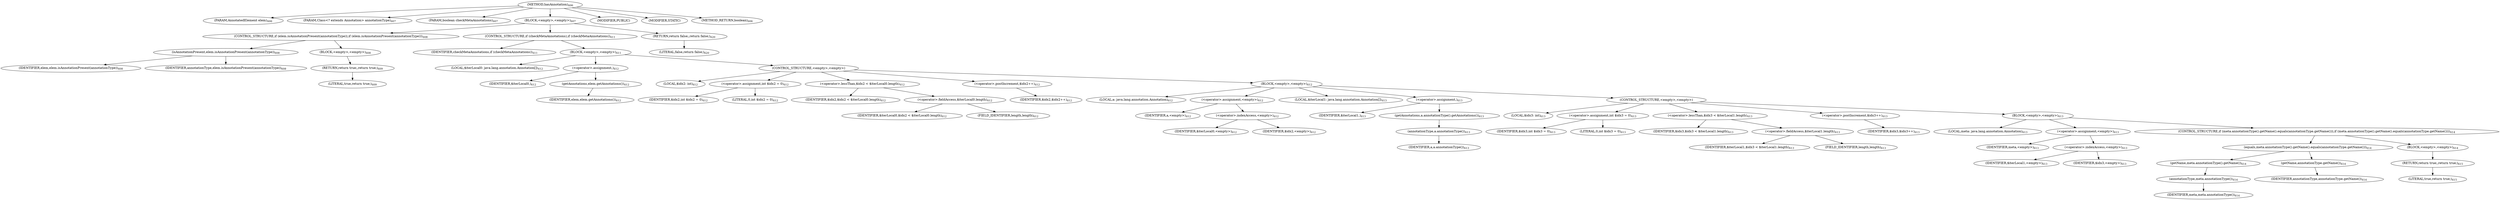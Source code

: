 digraph "hasAnnotation" {  
"1205" [label = <(METHOD,hasAnnotation)<SUB>606</SUB>> ]
"1206" [label = <(PARAM,AnnotatedElement elem)<SUB>606</SUB>> ]
"1207" [label = <(PARAM,Class&lt;? extends Annotation&gt; annotationType)<SUB>607</SUB>> ]
"1208" [label = <(PARAM,boolean checkMetaAnnotations)<SUB>607</SUB>> ]
"1209" [label = <(BLOCK,&lt;empty&gt;,&lt;empty&gt;)<SUB>607</SUB>> ]
"1210" [label = <(CONTROL_STRUCTURE,if (elem.isAnnotationPresent(annotationType)),if (elem.isAnnotationPresent(annotationType)))<SUB>608</SUB>> ]
"1211" [label = <(isAnnotationPresent,elem.isAnnotationPresent(annotationType))<SUB>608</SUB>> ]
"1212" [label = <(IDENTIFIER,elem,elem.isAnnotationPresent(annotationType))<SUB>608</SUB>> ]
"1213" [label = <(IDENTIFIER,annotationType,elem.isAnnotationPresent(annotationType))<SUB>608</SUB>> ]
"1214" [label = <(BLOCK,&lt;empty&gt;,&lt;empty&gt;)<SUB>608</SUB>> ]
"1215" [label = <(RETURN,return true;,return true;)<SUB>609</SUB>> ]
"1216" [label = <(LITERAL,true,return true;)<SUB>609</SUB>> ]
"1217" [label = <(CONTROL_STRUCTURE,if (checkMetaAnnotations),if (checkMetaAnnotations))<SUB>611</SUB>> ]
"1218" [label = <(IDENTIFIER,checkMetaAnnotations,if (checkMetaAnnotations))<SUB>611</SUB>> ]
"1219" [label = <(BLOCK,&lt;empty&gt;,&lt;empty&gt;)<SUB>611</SUB>> ]
"1220" [label = <(LOCAL,$iterLocal0: java.lang.annotation.Annotation[])<SUB>612</SUB>> ]
"1221" [label = <(&lt;operator&gt;.assignment,)<SUB>612</SUB>> ]
"1222" [label = <(IDENTIFIER,$iterLocal0,)<SUB>612</SUB>> ]
"1223" [label = <(getAnnotations,elem.getAnnotations())<SUB>612</SUB>> ]
"1224" [label = <(IDENTIFIER,elem,elem.getAnnotations())<SUB>612</SUB>> ]
"1225" [label = <(CONTROL_STRUCTURE,&lt;empty&gt;,&lt;empty&gt;)> ]
"1226" [label = <(LOCAL,$idx2: int)<SUB>612</SUB>> ]
"1227" [label = <(&lt;operator&gt;.assignment,int $idx2 = 0)<SUB>612</SUB>> ]
"1228" [label = <(IDENTIFIER,$idx2,int $idx2 = 0)<SUB>612</SUB>> ]
"1229" [label = <(LITERAL,0,int $idx2 = 0)<SUB>612</SUB>> ]
"1230" [label = <(&lt;operator&gt;.lessThan,$idx2 &lt; $iterLocal0.length)<SUB>612</SUB>> ]
"1231" [label = <(IDENTIFIER,$idx2,$idx2 &lt; $iterLocal0.length)<SUB>612</SUB>> ]
"1232" [label = <(&lt;operator&gt;.fieldAccess,$iterLocal0.length)<SUB>612</SUB>> ]
"1233" [label = <(IDENTIFIER,$iterLocal0,$idx2 &lt; $iterLocal0.length)<SUB>612</SUB>> ]
"1234" [label = <(FIELD_IDENTIFIER,length,length)<SUB>612</SUB>> ]
"1235" [label = <(&lt;operator&gt;.postIncrement,$idx2++)<SUB>612</SUB>> ]
"1236" [label = <(IDENTIFIER,$idx2,$idx2++)<SUB>612</SUB>> ]
"1237" [label = <(BLOCK,&lt;empty&gt;,&lt;empty&gt;)<SUB>612</SUB>> ]
"1238" [label = <(LOCAL,a: java.lang.annotation.Annotation)<SUB>612</SUB>> ]
"1239" [label = <(&lt;operator&gt;.assignment,&lt;empty&gt;)<SUB>612</SUB>> ]
"1240" [label = <(IDENTIFIER,a,&lt;empty&gt;)<SUB>612</SUB>> ]
"1241" [label = <(&lt;operator&gt;.indexAccess,&lt;empty&gt;)<SUB>612</SUB>> ]
"1242" [label = <(IDENTIFIER,$iterLocal0,&lt;empty&gt;)<SUB>612</SUB>> ]
"1243" [label = <(IDENTIFIER,$idx2,&lt;empty&gt;)<SUB>612</SUB>> ]
"1244" [label = <(LOCAL,$iterLocal1: java.lang.annotation.Annotation[])<SUB>613</SUB>> ]
"1245" [label = <(&lt;operator&gt;.assignment,)<SUB>613</SUB>> ]
"1246" [label = <(IDENTIFIER,$iterLocal1,)<SUB>613</SUB>> ]
"1247" [label = <(getAnnotations,a.annotationType().getAnnotations())<SUB>613</SUB>> ]
"1248" [label = <(annotationType,a.annotationType())<SUB>613</SUB>> ]
"1249" [label = <(IDENTIFIER,a,a.annotationType())<SUB>613</SUB>> ]
"1250" [label = <(CONTROL_STRUCTURE,&lt;empty&gt;,&lt;empty&gt;)> ]
"1251" [label = <(LOCAL,$idx3: int)<SUB>613</SUB>> ]
"1252" [label = <(&lt;operator&gt;.assignment,int $idx3 = 0)<SUB>613</SUB>> ]
"1253" [label = <(IDENTIFIER,$idx3,int $idx3 = 0)<SUB>613</SUB>> ]
"1254" [label = <(LITERAL,0,int $idx3 = 0)<SUB>613</SUB>> ]
"1255" [label = <(&lt;operator&gt;.lessThan,$idx3 &lt; $iterLocal1.length)<SUB>613</SUB>> ]
"1256" [label = <(IDENTIFIER,$idx3,$idx3 &lt; $iterLocal1.length)<SUB>613</SUB>> ]
"1257" [label = <(&lt;operator&gt;.fieldAccess,$iterLocal1.length)<SUB>613</SUB>> ]
"1258" [label = <(IDENTIFIER,$iterLocal1,$idx3 &lt; $iterLocal1.length)<SUB>613</SUB>> ]
"1259" [label = <(FIELD_IDENTIFIER,length,length)<SUB>613</SUB>> ]
"1260" [label = <(&lt;operator&gt;.postIncrement,$idx3++)<SUB>613</SUB>> ]
"1261" [label = <(IDENTIFIER,$idx3,$idx3++)<SUB>613</SUB>> ]
"1262" [label = <(BLOCK,&lt;empty&gt;,&lt;empty&gt;)<SUB>613</SUB>> ]
"1263" [label = <(LOCAL,meta: java.lang.annotation.Annotation)<SUB>613</SUB>> ]
"1264" [label = <(&lt;operator&gt;.assignment,&lt;empty&gt;)<SUB>613</SUB>> ]
"1265" [label = <(IDENTIFIER,meta,&lt;empty&gt;)<SUB>613</SUB>> ]
"1266" [label = <(&lt;operator&gt;.indexAccess,&lt;empty&gt;)<SUB>613</SUB>> ]
"1267" [label = <(IDENTIFIER,$iterLocal1,&lt;empty&gt;)<SUB>613</SUB>> ]
"1268" [label = <(IDENTIFIER,$idx3,&lt;empty&gt;)<SUB>613</SUB>> ]
"1269" [label = <(CONTROL_STRUCTURE,if (meta.annotationType().getName().equals(annotationType.getName())),if (meta.annotationType().getName().equals(annotationType.getName())))<SUB>614</SUB>> ]
"1270" [label = <(equals,meta.annotationType().getName().equals(annotationType.getName()))<SUB>614</SUB>> ]
"1271" [label = <(getName,meta.annotationType().getName())<SUB>614</SUB>> ]
"1272" [label = <(annotationType,meta.annotationType())<SUB>614</SUB>> ]
"1273" [label = <(IDENTIFIER,meta,meta.annotationType())<SUB>614</SUB>> ]
"1274" [label = <(getName,annotationType.getName())<SUB>614</SUB>> ]
"1275" [label = <(IDENTIFIER,annotationType,annotationType.getName())<SUB>614</SUB>> ]
"1276" [label = <(BLOCK,&lt;empty&gt;,&lt;empty&gt;)<SUB>614</SUB>> ]
"1277" [label = <(RETURN,return true;,return true;)<SUB>615</SUB>> ]
"1278" [label = <(LITERAL,true,return true;)<SUB>615</SUB>> ]
"1279" [label = <(RETURN,return false;,return false;)<SUB>620</SUB>> ]
"1280" [label = <(LITERAL,false,return false;)<SUB>620</SUB>> ]
"1281" [label = <(MODIFIER,PUBLIC)> ]
"1282" [label = <(MODIFIER,STATIC)> ]
"1283" [label = <(METHOD_RETURN,boolean)<SUB>606</SUB>> ]
  "1205" -> "1206" 
  "1205" -> "1207" 
  "1205" -> "1208" 
  "1205" -> "1209" 
  "1205" -> "1281" 
  "1205" -> "1282" 
  "1205" -> "1283" 
  "1209" -> "1210" 
  "1209" -> "1217" 
  "1209" -> "1279" 
  "1210" -> "1211" 
  "1210" -> "1214" 
  "1211" -> "1212" 
  "1211" -> "1213" 
  "1214" -> "1215" 
  "1215" -> "1216" 
  "1217" -> "1218" 
  "1217" -> "1219" 
  "1219" -> "1220" 
  "1219" -> "1221" 
  "1219" -> "1225" 
  "1221" -> "1222" 
  "1221" -> "1223" 
  "1223" -> "1224" 
  "1225" -> "1226" 
  "1225" -> "1227" 
  "1225" -> "1230" 
  "1225" -> "1235" 
  "1225" -> "1237" 
  "1227" -> "1228" 
  "1227" -> "1229" 
  "1230" -> "1231" 
  "1230" -> "1232" 
  "1232" -> "1233" 
  "1232" -> "1234" 
  "1235" -> "1236" 
  "1237" -> "1238" 
  "1237" -> "1239" 
  "1237" -> "1244" 
  "1237" -> "1245" 
  "1237" -> "1250" 
  "1239" -> "1240" 
  "1239" -> "1241" 
  "1241" -> "1242" 
  "1241" -> "1243" 
  "1245" -> "1246" 
  "1245" -> "1247" 
  "1247" -> "1248" 
  "1248" -> "1249" 
  "1250" -> "1251" 
  "1250" -> "1252" 
  "1250" -> "1255" 
  "1250" -> "1260" 
  "1250" -> "1262" 
  "1252" -> "1253" 
  "1252" -> "1254" 
  "1255" -> "1256" 
  "1255" -> "1257" 
  "1257" -> "1258" 
  "1257" -> "1259" 
  "1260" -> "1261" 
  "1262" -> "1263" 
  "1262" -> "1264" 
  "1262" -> "1269" 
  "1264" -> "1265" 
  "1264" -> "1266" 
  "1266" -> "1267" 
  "1266" -> "1268" 
  "1269" -> "1270" 
  "1269" -> "1276" 
  "1270" -> "1271" 
  "1270" -> "1274" 
  "1271" -> "1272" 
  "1272" -> "1273" 
  "1274" -> "1275" 
  "1276" -> "1277" 
  "1277" -> "1278" 
  "1279" -> "1280" 
}
